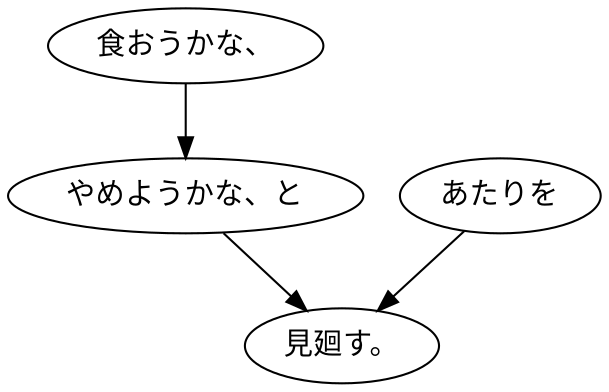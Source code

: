 digraph graph576 {
	node0 [label="食おうかな、"];
	node1 [label="やめようかな、と"];
	node2 [label="あたりを"];
	node3 [label="見廻す。"];
	node0 -> node1;
	node1 -> node3;
	node2 -> node3;
}
